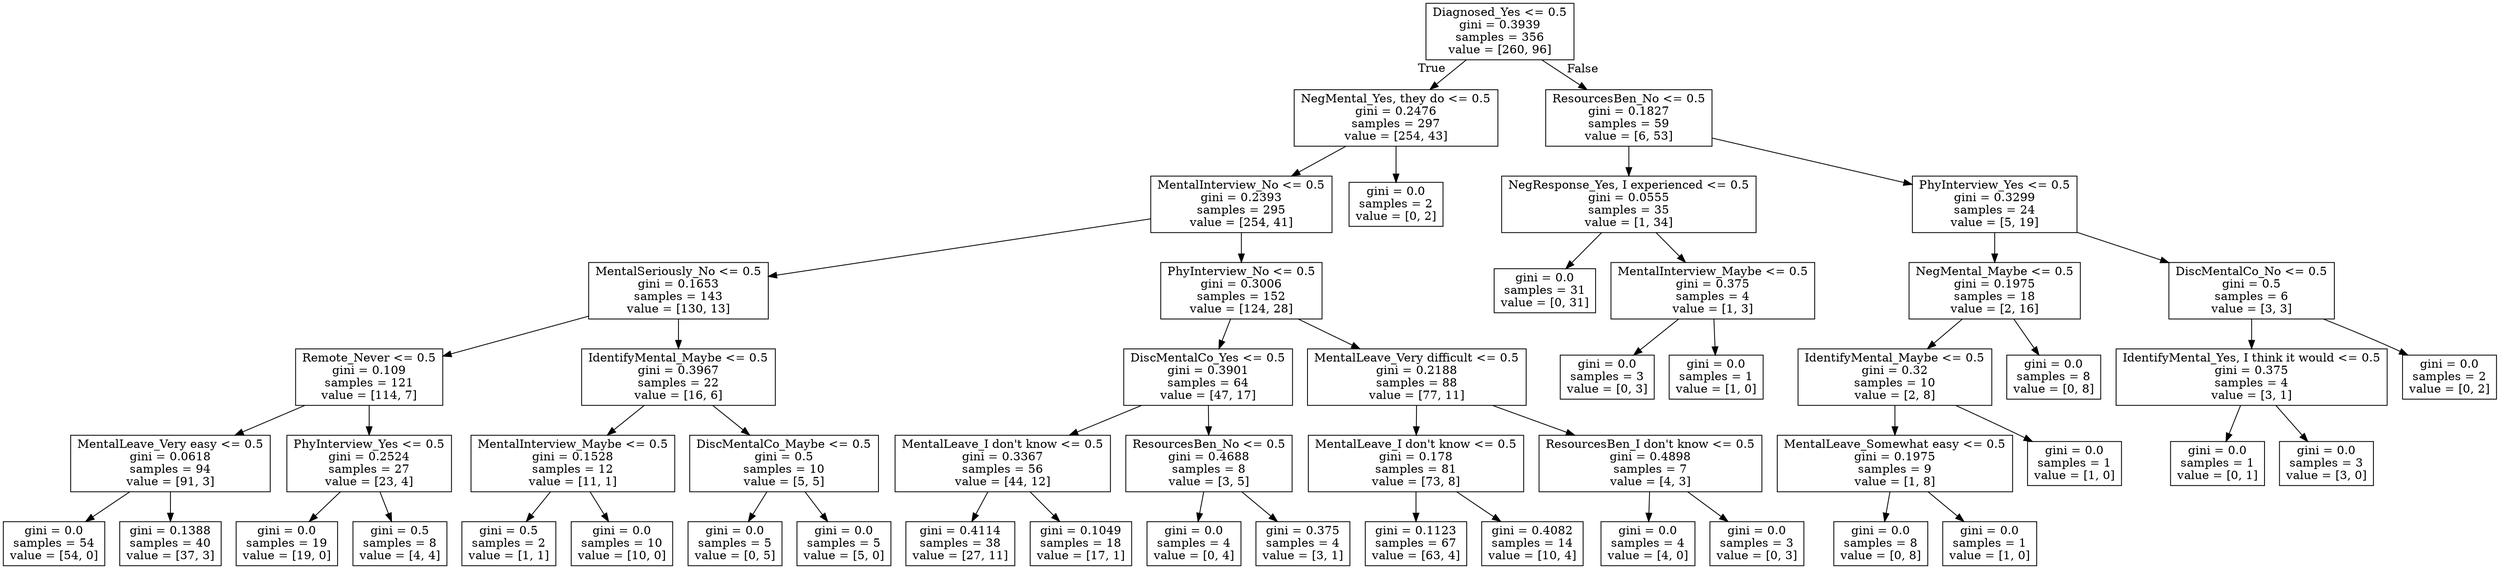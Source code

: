digraph Tree {
node [shape=box] ;
0 [label="Diagnosed_Yes <= 0.5\ngini = 0.3939\nsamples = 356\nvalue = [260, 96]"] ;
1 [label="NegMental_Yes, they do <= 0.5\ngini = 0.2476\nsamples = 297\nvalue = [254, 43]"] ;
0 -> 1 [labeldistance=2.5, labelangle=45, headlabel="True"] ;
2 [label="MentalInterview_No <= 0.5\ngini = 0.2393\nsamples = 295\nvalue = [254, 41]"] ;
1 -> 2 ;
3 [label="MentalSeriously_No <= 0.5\ngini = 0.1653\nsamples = 143\nvalue = [130, 13]"] ;
2 -> 3 ;
4 [label="Remote_Never <= 0.5\ngini = 0.109\nsamples = 121\nvalue = [114, 7]"] ;
3 -> 4 ;
5 [label="MentalLeave_Very easy <= 0.5\ngini = 0.0618\nsamples = 94\nvalue = [91, 3]"] ;
4 -> 5 ;
6 [label="gini = 0.0\nsamples = 54\nvalue = [54, 0]"] ;
5 -> 6 ;
7 [label="gini = 0.1388\nsamples = 40\nvalue = [37, 3]"] ;
5 -> 7 ;
8 [label="PhyInterview_Yes <= 0.5\ngini = 0.2524\nsamples = 27\nvalue = [23, 4]"] ;
4 -> 8 ;
9 [label="gini = 0.0\nsamples = 19\nvalue = [19, 0]"] ;
8 -> 9 ;
10 [label="gini = 0.5\nsamples = 8\nvalue = [4, 4]"] ;
8 -> 10 ;
11 [label="IdentifyMental_Maybe <= 0.5\ngini = 0.3967\nsamples = 22\nvalue = [16, 6]"] ;
3 -> 11 ;
12 [label="MentalInterview_Maybe <= 0.5\ngini = 0.1528\nsamples = 12\nvalue = [11, 1]"] ;
11 -> 12 ;
13 [label="gini = 0.5\nsamples = 2\nvalue = [1, 1]"] ;
12 -> 13 ;
14 [label="gini = 0.0\nsamples = 10\nvalue = [10, 0]"] ;
12 -> 14 ;
15 [label="DiscMentalCo_Maybe <= 0.5\ngini = 0.5\nsamples = 10\nvalue = [5, 5]"] ;
11 -> 15 ;
16 [label="gini = 0.0\nsamples = 5\nvalue = [0, 5]"] ;
15 -> 16 ;
17 [label="gini = 0.0\nsamples = 5\nvalue = [5, 0]"] ;
15 -> 17 ;
18 [label="PhyInterview_No <= 0.5\ngini = 0.3006\nsamples = 152\nvalue = [124, 28]"] ;
2 -> 18 ;
19 [label="DiscMentalCo_Yes <= 0.5\ngini = 0.3901\nsamples = 64\nvalue = [47, 17]"] ;
18 -> 19 ;
20 [label="MentalLeave_I don't know <= 0.5\ngini = 0.3367\nsamples = 56\nvalue = [44, 12]"] ;
19 -> 20 ;
21 [label="gini = 0.4114\nsamples = 38\nvalue = [27, 11]"] ;
20 -> 21 ;
22 [label="gini = 0.1049\nsamples = 18\nvalue = [17, 1]"] ;
20 -> 22 ;
23 [label="ResourcesBen_No <= 0.5\ngini = 0.4688\nsamples = 8\nvalue = [3, 5]"] ;
19 -> 23 ;
24 [label="gini = 0.0\nsamples = 4\nvalue = [0, 4]"] ;
23 -> 24 ;
25 [label="gini = 0.375\nsamples = 4\nvalue = [3, 1]"] ;
23 -> 25 ;
26 [label="MentalLeave_Very difficult <= 0.5\ngini = 0.2188\nsamples = 88\nvalue = [77, 11]"] ;
18 -> 26 ;
27 [label="MentalLeave_I don't know <= 0.5\ngini = 0.178\nsamples = 81\nvalue = [73, 8]"] ;
26 -> 27 ;
28 [label="gini = 0.1123\nsamples = 67\nvalue = [63, 4]"] ;
27 -> 28 ;
29 [label="gini = 0.4082\nsamples = 14\nvalue = [10, 4]"] ;
27 -> 29 ;
30 [label="ResourcesBen_I don't know <= 0.5\ngini = 0.4898\nsamples = 7\nvalue = [4, 3]"] ;
26 -> 30 ;
31 [label="gini = 0.0\nsamples = 4\nvalue = [4, 0]"] ;
30 -> 31 ;
32 [label="gini = 0.0\nsamples = 3\nvalue = [0, 3]"] ;
30 -> 32 ;
33 [label="gini = 0.0\nsamples = 2\nvalue = [0, 2]"] ;
1 -> 33 ;
34 [label="ResourcesBen_No <= 0.5\ngini = 0.1827\nsamples = 59\nvalue = [6, 53]"] ;
0 -> 34 [labeldistance=2.5, labelangle=-45, headlabel="False"] ;
35 [label="NegResponse_Yes, I experienced <= 0.5\ngini = 0.0555\nsamples = 35\nvalue = [1, 34]"] ;
34 -> 35 ;
36 [label="gini = 0.0\nsamples = 31\nvalue = [0, 31]"] ;
35 -> 36 ;
37 [label="MentalInterview_Maybe <= 0.5\ngini = 0.375\nsamples = 4\nvalue = [1, 3]"] ;
35 -> 37 ;
38 [label="gini = 0.0\nsamples = 3\nvalue = [0, 3]"] ;
37 -> 38 ;
39 [label="gini = 0.0\nsamples = 1\nvalue = [1, 0]"] ;
37 -> 39 ;
40 [label="PhyInterview_Yes <= 0.5\ngini = 0.3299\nsamples = 24\nvalue = [5, 19]"] ;
34 -> 40 ;
41 [label="NegMental_Maybe <= 0.5\ngini = 0.1975\nsamples = 18\nvalue = [2, 16]"] ;
40 -> 41 ;
42 [label="IdentifyMental_Maybe <= 0.5\ngini = 0.32\nsamples = 10\nvalue = [2, 8]"] ;
41 -> 42 ;
43 [label="MentalLeave_Somewhat easy <= 0.5\ngini = 0.1975\nsamples = 9\nvalue = [1, 8]"] ;
42 -> 43 ;
44 [label="gini = 0.0\nsamples = 8\nvalue = [0, 8]"] ;
43 -> 44 ;
45 [label="gini = 0.0\nsamples = 1\nvalue = [1, 0]"] ;
43 -> 45 ;
46 [label="gini = 0.0\nsamples = 1\nvalue = [1, 0]"] ;
42 -> 46 ;
47 [label="gini = 0.0\nsamples = 8\nvalue = [0, 8]"] ;
41 -> 47 ;
48 [label="DiscMentalCo_No <= 0.5\ngini = 0.5\nsamples = 6\nvalue = [3, 3]"] ;
40 -> 48 ;
49 [label="IdentifyMental_Yes, I think it would <= 0.5\ngini = 0.375\nsamples = 4\nvalue = [3, 1]"] ;
48 -> 49 ;
50 [label="gini = 0.0\nsamples = 1\nvalue = [0, 1]"] ;
49 -> 50 ;
51 [label="gini = 0.0\nsamples = 3\nvalue = [3, 0]"] ;
49 -> 51 ;
52 [label="gini = 0.0\nsamples = 2\nvalue = [0, 2]"] ;
48 -> 52 ;
}